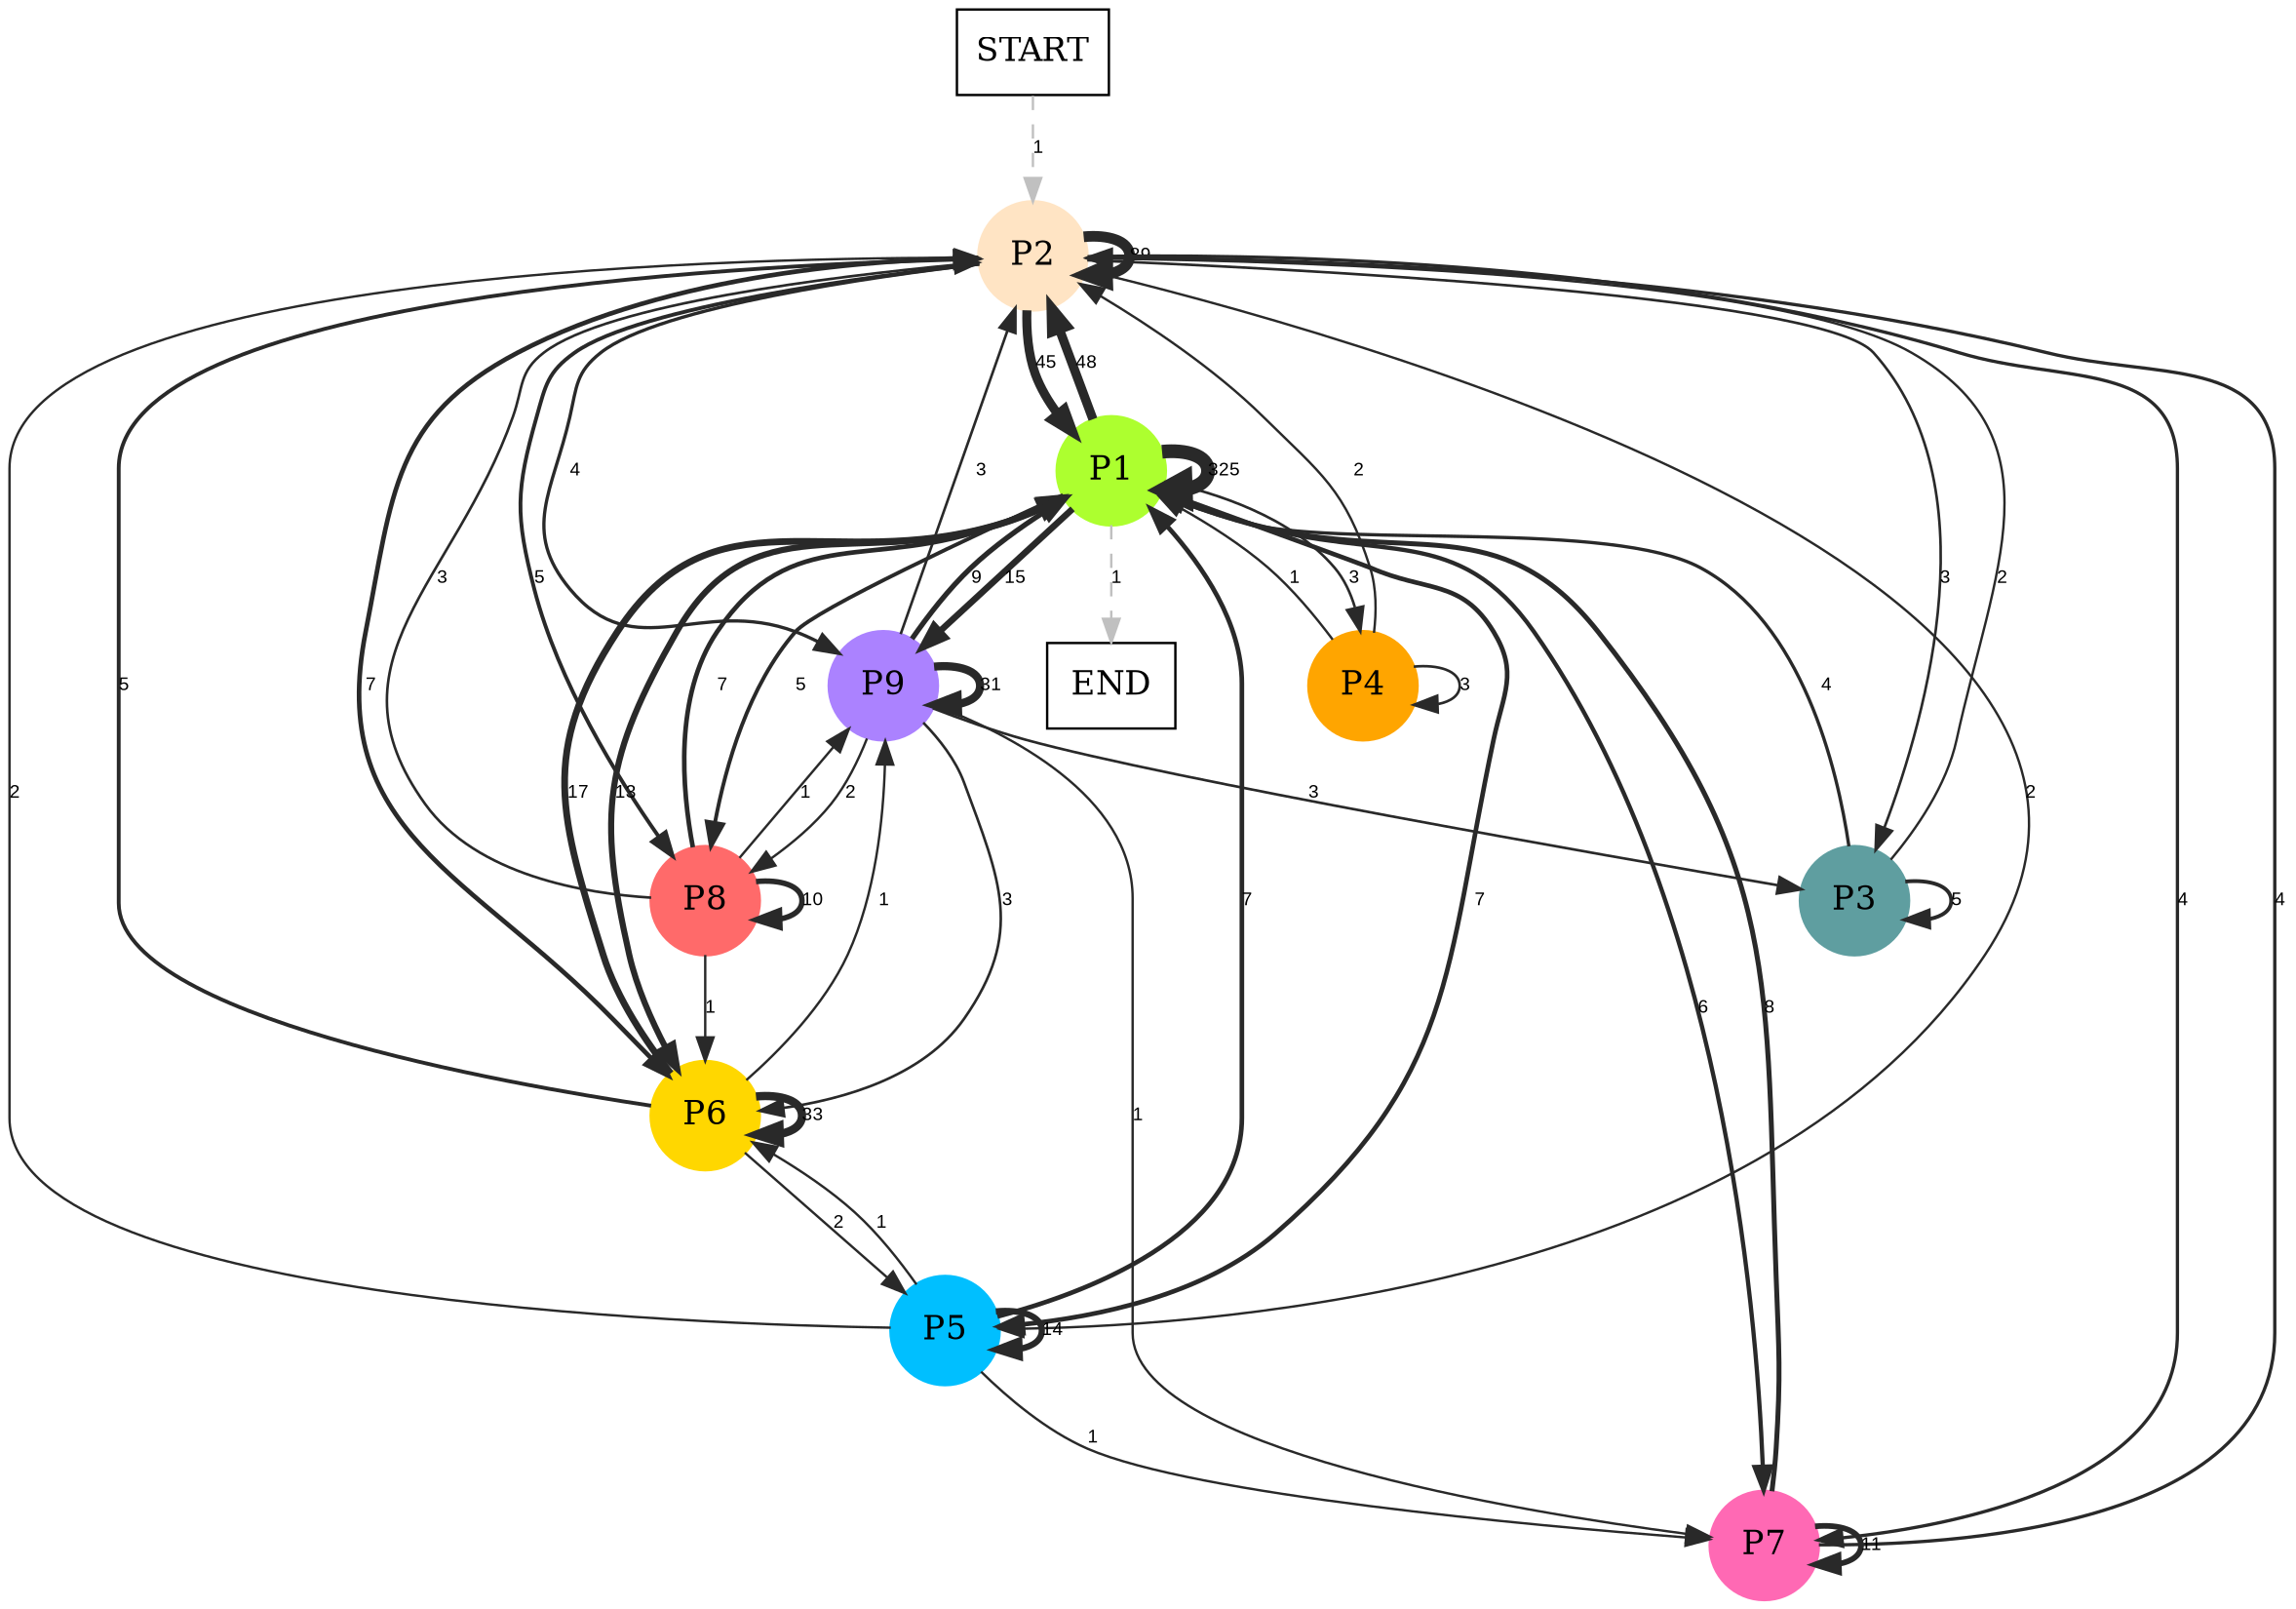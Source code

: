 digraph graphname {
	dpi = 150
	size="16,11!";
	margin = 0;
"P2" [shape=circle, color=bisque, style=filled]"P1" [shape=circle, color=greenyellow, style=filled]"P9" [shape=circle, color=mediumpurple1, style=filled]"P3" [shape=circle, color=cadetblue, style=filled]"P7" [shape=circle, color=hotpink, style=filled]"P6" [shape=circle, color=gold, style=filled]"P8" [shape=circle, color=indianred1, style=filled]"P4" [shape=circle, color=orange, style=filled]"P5" [shape=circle, color=deepskyblue, style=filled]"START" [shape=box, fillcolor=white, style=filled, color=black]"END" [shape=box, fillcolor=white, style=filled, color=black]"P2" -> "P2" [ color=grey16 penwidth = "4.48863636973214"label ="89" labelfloat=false fontname="Arial" fontsize=8]
"P2" -> "P1" [ color=grey16 penwidth = "3.8066624897703196"label ="45" labelfloat=false fontname="Arial" fontsize=8]
"P2" -> "P9" [ color=grey16 penwidth = "1.3862943611198906"label ="4" labelfloat=false fontname="Arial" fontsize=8]
"P2" -> "P3" [ color=grey16 penwidth = "1.0986122886681098"label ="3" labelfloat=false fontname="Arial" fontsize=8]
"P2" -> "P7" [ color=grey16 penwidth = "1.3862943611198906"label ="4" labelfloat=false fontname="Arial" fontsize=8]
"P2" -> "P6" [ color=grey16 penwidth = "1.9459101490553132"label ="7" labelfloat=false fontname="Arial" fontsize=8]
"P2" -> "P8" [ color=grey16 penwidth = "1.6094379124341003"label ="5" labelfloat=false fontname="Arial" fontsize=8]
"P2" -> "P5" [ color=grey16 penwidth = "1"label ="2" labelfloat=false fontname="Arial" fontsize=8]
"P1" -> "P2" [ color=grey16 penwidth = "3.871201010907891"label ="48" labelfloat=false fontname="Arial" fontsize=8]
"P1" -> "P1" [ color=grey16 penwidth = "5.783825182329737"label ="325" labelfloat=false fontname="Arial" fontsize=8]
"P1" -> "P9" [ color=grey16 penwidth = "2.70805020110221"label ="15" labelfloat=false fontname="Arial" fontsize=8]
"P1" -> "P7" [ color=grey16 penwidth = "1.791759469228055"label ="6" labelfloat=false fontname="Arial" fontsize=8]
"P1" -> "P6" [ color=grey16 penwidth = "2.5649493574615367"label ="13" labelfloat=false fontname="Arial" fontsize=8]
"P1" -> "P8" [ color=grey16 penwidth = "1.6094379124341003"label ="5" labelfloat=false fontname="Arial" fontsize=8]
"P1" -> "P4" [ color=grey16 penwidth = "1.0986122886681098"label ="3" labelfloat=false fontname="Arial" fontsize=8]
"P1" -> "P5" [ color=grey16 penwidth = "1.9459101490553132"label ="7" labelfloat=false fontname="Arial" fontsize=8]
"P1" -> "END" [ style = dashed color=grey label ="1" labelfloat=false fontname="Arial" fontsize=8]
"P9" -> "P2" [ color=grey16 penwidth = "1.0986122886681098"label ="3" labelfloat=false fontname="Arial" fontsize=8]
"P9" -> "P1" [ color=grey16 penwidth = "2.1972245773362196"label ="9" labelfloat=false fontname="Arial" fontsize=8]
"P9" -> "P9" [ color=grey16 penwidth = "3.4339872044851463"label ="31" labelfloat=false fontname="Arial" fontsize=8]
"P9" -> "P3" [ color=grey16 penwidth = "1.0986122886681098"label ="3" labelfloat=false fontname="Arial" fontsize=8]
"P9" -> "P7" [ color=grey16 penwidth = "1"label ="1" labelfloat=false fontname="Arial" fontsize=8]
"P9" -> "P6" [ color=grey16 penwidth = "1.0986122886681098"label ="3" labelfloat=false fontname="Arial" fontsize=8]
"P9" -> "P8" [ color=grey16 penwidth = "1"label ="2" labelfloat=false fontname="Arial" fontsize=8]
"P3" -> "P2" [ color=grey16 penwidth = "1"label ="2" labelfloat=false fontname="Arial" fontsize=8]
"P3" -> "P1" [ color=grey16 penwidth = "1.3862943611198906"label ="4" labelfloat=false fontname="Arial" fontsize=8]
"P3" -> "P3" [ color=grey16 penwidth = "1.6094379124341003"label ="5" labelfloat=false fontname="Arial" fontsize=8]
"P7" -> "P2" [ color=grey16 penwidth = "1.3862943611198906"label ="4" labelfloat=false fontname="Arial" fontsize=8]
"P7" -> "P1" [ color=grey16 penwidth = "2.0794415416798357"label ="8" labelfloat=false fontname="Arial" fontsize=8]
"P7" -> "P7" [ color=grey16 penwidth = "2.3978952727983707"label ="11" labelfloat=false fontname="Arial" fontsize=8]
"P6" -> "P2" [ color=grey16 penwidth = "1.6094379124341003"label ="5" labelfloat=false fontname="Arial" fontsize=8]
"P6" -> "P1" [ color=grey16 penwidth = "2.833213344056216"label ="17" labelfloat=false fontname="Arial" fontsize=8]
"P6" -> "P9" [ color=grey16 penwidth = "1"label ="1" labelfloat=false fontname="Arial" fontsize=8]
"P6" -> "P6" [ color=grey16 penwidth = "3.4965075614664802"label ="33" labelfloat=false fontname="Arial" fontsize=8]
"P6" -> "P5" [ color=grey16 penwidth = "1"label ="2" labelfloat=false fontname="Arial" fontsize=8]
"P8" -> "P2" [ color=grey16 penwidth = "1.0986122886681098"label ="3" labelfloat=false fontname="Arial" fontsize=8]
"P8" -> "P1" [ color=grey16 penwidth = "1.9459101490553132"label ="7" labelfloat=false fontname="Arial" fontsize=8]
"P8" -> "P9" [ color=grey16 penwidth = "1"label ="1" labelfloat=false fontname="Arial" fontsize=8]
"P8" -> "P6" [ color=grey16 penwidth = "1"label ="1" labelfloat=false fontname="Arial" fontsize=8]
"P8" -> "P8" [ color=grey16 penwidth = "2.302585092994046"label ="10" labelfloat=false fontname="Arial" fontsize=8]
"P4" -> "P2" [ color=grey16 penwidth = "1"label ="2" labelfloat=false fontname="Arial" fontsize=8]
"P4" -> "P1" [ color=grey16 penwidth = "1"label ="1" labelfloat=false fontname="Arial" fontsize=8]
"P4" -> "P4" [ color=grey16 penwidth = "1.0986122886681098"label ="3" labelfloat=false fontname="Arial" fontsize=8]
"P5" -> "P2" [ color=grey16 penwidth = "1"label ="2" labelfloat=false fontname="Arial" fontsize=8]
"P5" -> "P1" [ color=grey16 penwidth = "1.9459101490553132"label ="7" labelfloat=false fontname="Arial" fontsize=8]
"P5" -> "P7" [ color=grey16 penwidth = "1"label ="1" labelfloat=false fontname="Arial" fontsize=8]
"P5" -> "P6" [ color=grey16 penwidth = "1"label ="1" labelfloat=false fontname="Arial" fontsize=8]
"P5" -> "P5" [ color=grey16 penwidth = "2.6390573296152584"label ="14" labelfloat=false fontname="Arial" fontsize=8]
"START" -> "P2" [ style = dashed color=grey label ="1" labelfloat=false fontname="Arial" fontsize=8]
}